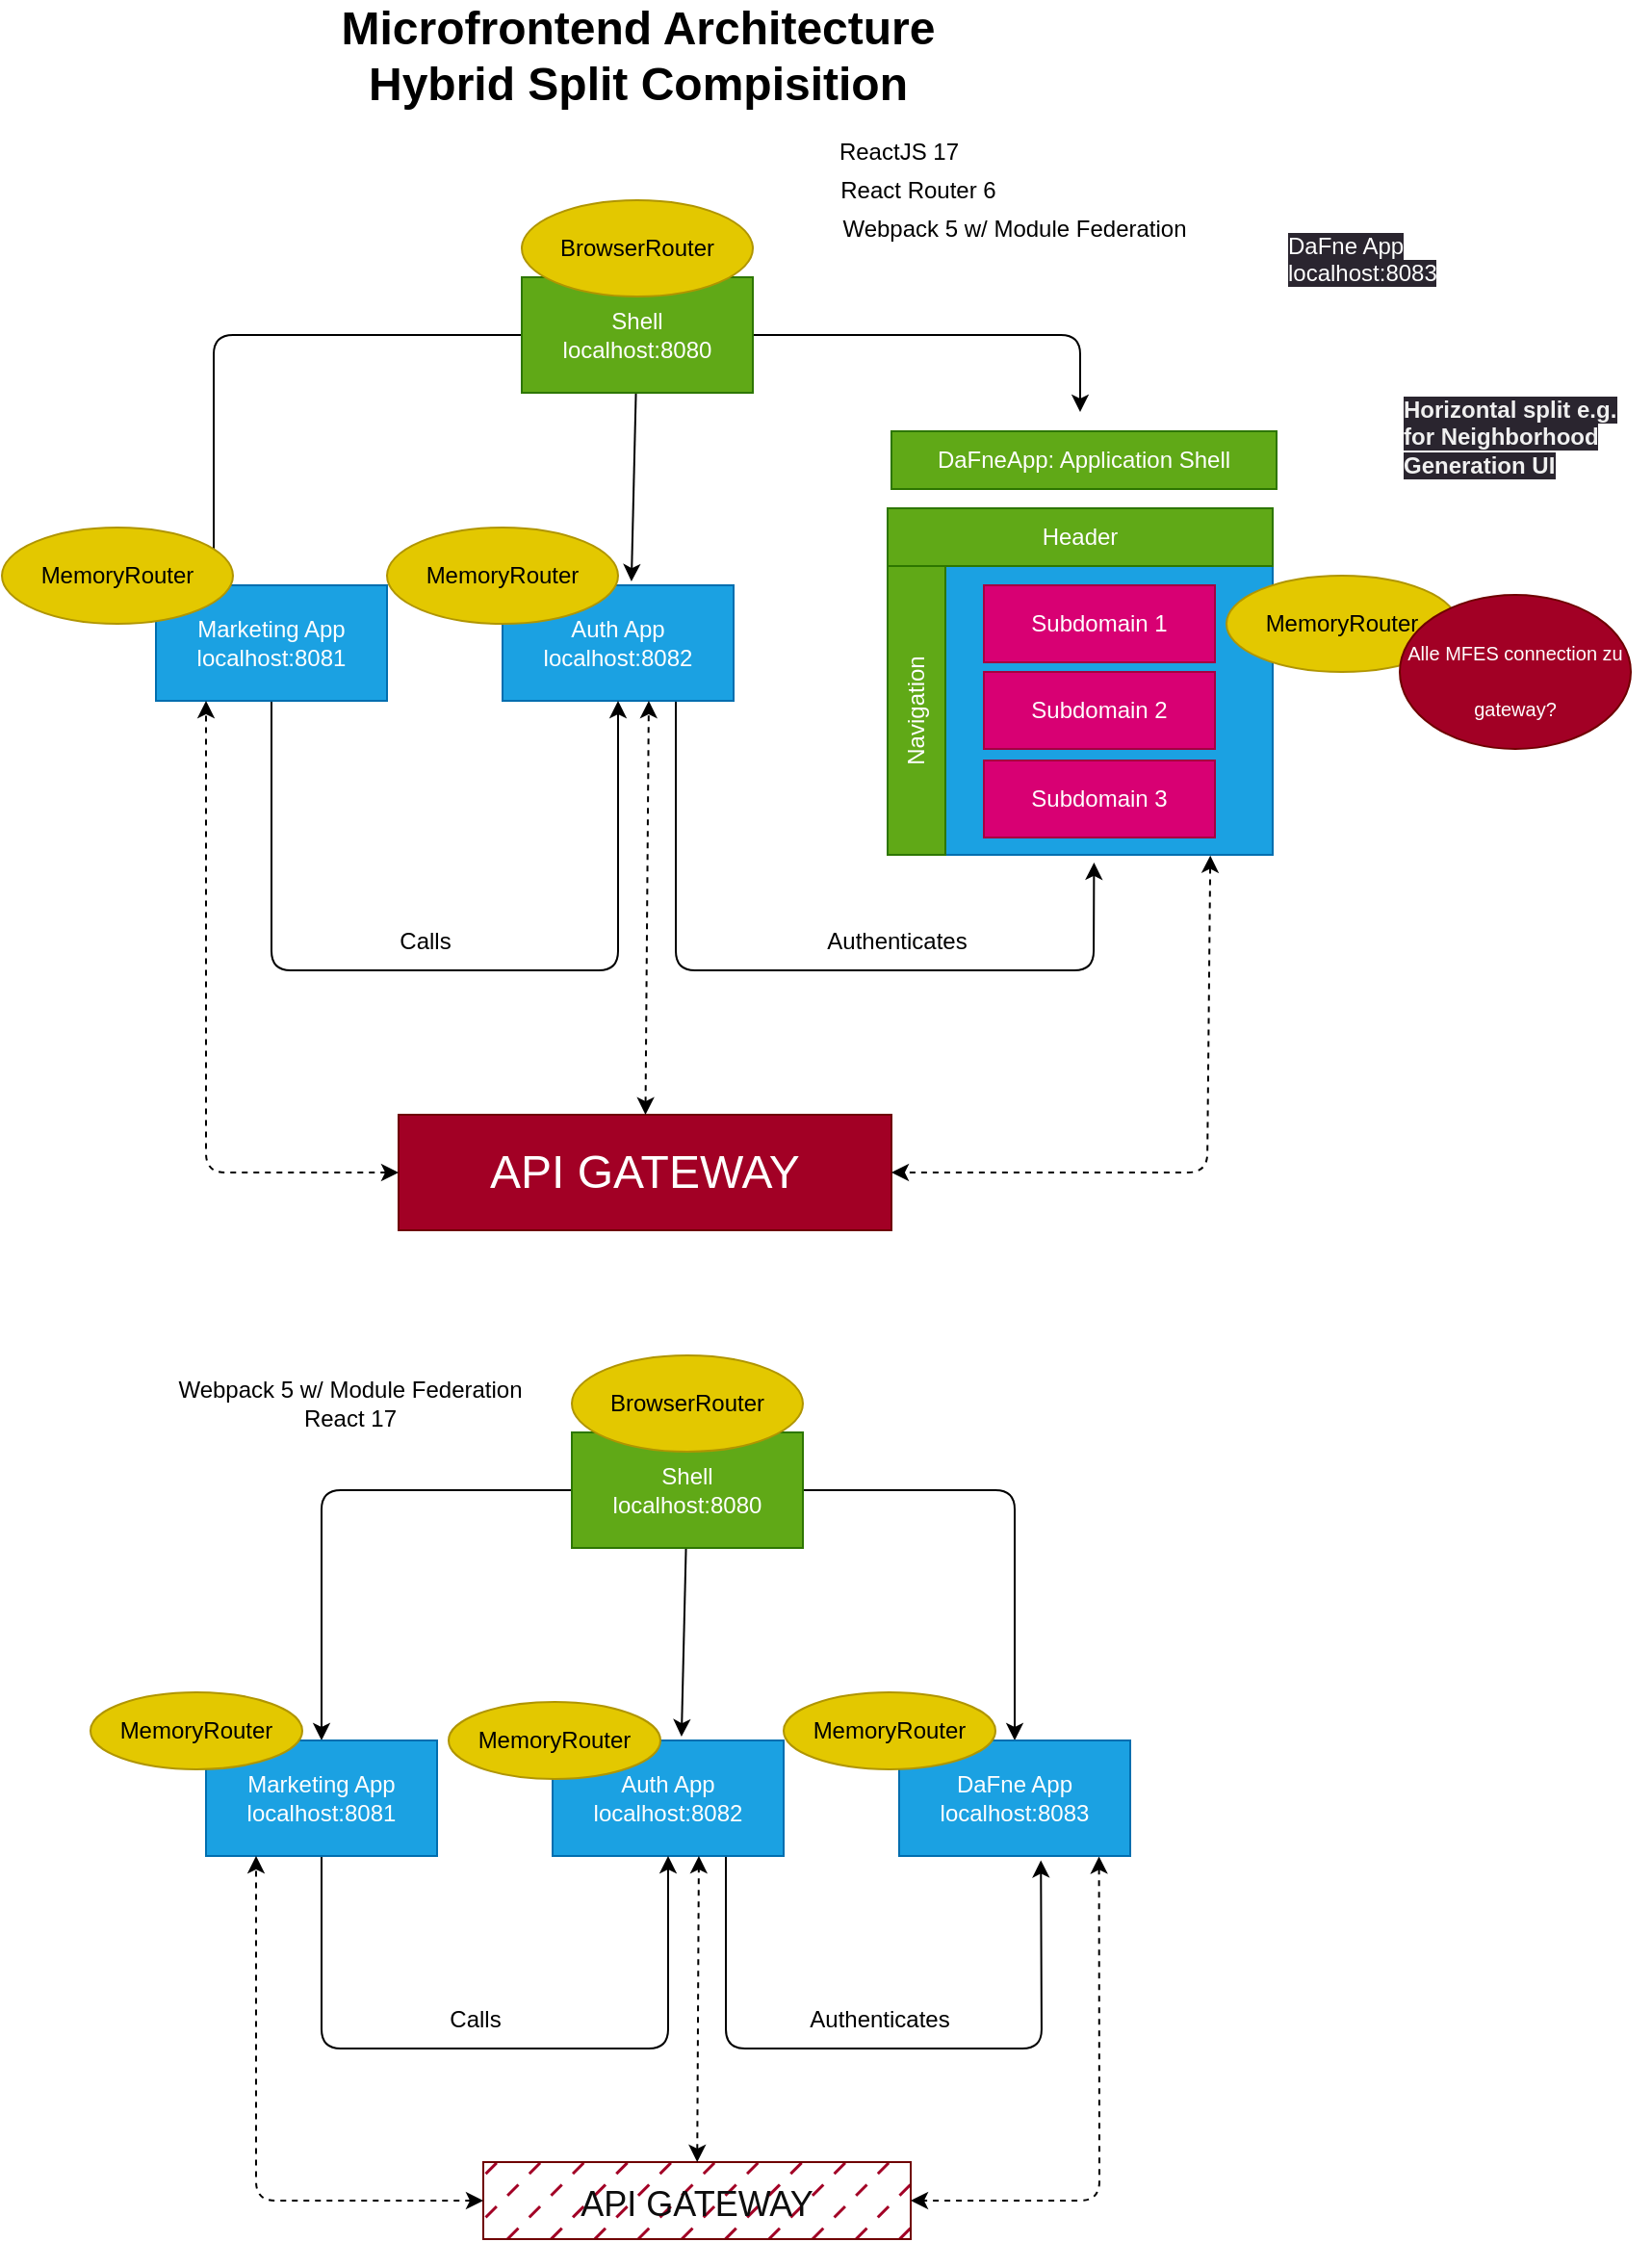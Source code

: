 <mxfile>
    <diagram id="IyZWFe1ruSiWswfkmLsf" name="Page-1">
        <mxGraphModel dx="709" dy="409" grid="1" gridSize="10" guides="1" tooltips="1" connect="1" arrows="1" fold="1" page="1" pageScale="1" pageWidth="827" pageHeight="1169" math="0" shadow="0">
            <root>
                <mxCell id="0"/>
                <mxCell id="1" parent="0"/>
                <mxCell id="7" style="edgeStyle=none;html=1;entryX=0.25;entryY=0;entryDx=0;entryDy=0;" parent="1" source="3" target="5" edge="1">
                    <mxGeometry relative="1" as="geometry">
                        <Array as="points">
                            <mxPoint x="144" y="180"/>
                        </Array>
                    </mxGeometry>
                </mxCell>
                <mxCell id="8" style="edgeStyle=none;html=1;entryX=0.558;entryY=-0.033;entryDx=0;entryDy=0;entryPerimeter=0;" parent="1" source="3" target="4" edge="1">
                    <mxGeometry relative="1" as="geometry"/>
                </mxCell>
                <mxCell id="9" style="edgeStyle=none;html=1;" parent="1" source="3" edge="1">
                    <mxGeometry relative="1" as="geometry">
                        <Array as="points">
                            <mxPoint x="594" y="180"/>
                        </Array>
                        <mxPoint x="594" y="220" as="targetPoint"/>
                    </mxGeometry>
                </mxCell>
                <mxCell id="3" value="Shell&lt;br&gt;localhost:8080" style="rounded=0;whiteSpace=wrap;html=1;fillColor=#60a917;fontColor=#ffffff;strokeColor=#2D7600;" parent="1" vertex="1">
                    <mxGeometry x="304" y="150" width="120" height="60" as="geometry"/>
                </mxCell>
                <mxCell id="14" style="edgeStyle=none;html=1;exitX=0.75;exitY=1;exitDx=0;exitDy=0;entryX=0.536;entryY=1.022;entryDx=0;entryDy=0;entryPerimeter=0;" parent="1" source="4" target="6" edge="1">
                    <mxGeometry relative="1" as="geometry">
                        <Array as="points">
                            <mxPoint x="384" y="510"/>
                            <mxPoint x="601" y="510"/>
                        </Array>
                        <mxPoint x="594" y="520" as="targetPoint"/>
                    </mxGeometry>
                </mxCell>
                <mxCell id="4" value="Auth App&lt;br&gt;localhost:8082" style="rounded=0;whiteSpace=wrap;html=1;fillColor=#1ba1e2;fontColor=#ffffff;strokeColor=#006EAF;" parent="1" vertex="1">
                    <mxGeometry x="294" y="310" width="120" height="60" as="geometry"/>
                </mxCell>
                <mxCell id="10" style="edgeStyle=none;html=1;entryX=0.5;entryY=1;entryDx=0;entryDy=0;" parent="1" source="5" target="4" edge="1">
                    <mxGeometry relative="1" as="geometry">
                        <Array as="points">
                            <mxPoint x="174" y="510"/>
                            <mxPoint x="354" y="510"/>
                        </Array>
                    </mxGeometry>
                </mxCell>
                <mxCell id="6" value="" style="rounded=0;whiteSpace=wrap;html=1;fillColor=#1ba1e2;fontColor=#ffffff;strokeColor=#006EAF;" parent="1" vertex="1">
                    <mxGeometry x="494" y="270" width="200" height="180" as="geometry"/>
                </mxCell>
                <mxCell id="5" value="Marketing App&lt;br&gt;localhost:8081" style="rounded=0;whiteSpace=wrap;html=1;fillColor=#1ba1e2;fontColor=#ffffff;strokeColor=#006EAF;" parent="1" vertex="1">
                    <mxGeometry x="114" y="310" width="120" height="60" as="geometry"/>
                </mxCell>
                <mxCell id="12" value="Calls" style="text;html=1;strokeColor=none;fillColor=none;align=center;verticalAlign=middle;whiteSpace=wrap;rounded=0;" parent="1" vertex="1">
                    <mxGeometry x="224" y="480" width="60" height="30" as="geometry"/>
                </mxCell>
                <mxCell id="13" value="Authenticates" style="text;html=1;strokeColor=none;fillColor=none;align=center;verticalAlign=middle;whiteSpace=wrap;rounded=0;" parent="1" vertex="1">
                    <mxGeometry x="474" y="480" width="50" height="30" as="geometry"/>
                </mxCell>
                <mxCell id="15" value="ReactJS 17" style="text;html=1;strokeColor=none;fillColor=none;align=center;verticalAlign=middle;whiteSpace=wrap;rounded=0;" parent="1" vertex="1">
                    <mxGeometry x="450" y="70" width="100" height="30" as="geometry"/>
                </mxCell>
                <mxCell id="16" value="React Router 6" style="text;html=1;strokeColor=none;fillColor=none;align=center;verticalAlign=middle;whiteSpace=wrap;rounded=0;" parent="1" vertex="1">
                    <mxGeometry x="460" y="90" width="100" height="30" as="geometry"/>
                </mxCell>
                <mxCell id="17" value="Webpack 5 w/ Module Federation" style="text;html=1;strokeColor=none;fillColor=none;align=center;verticalAlign=middle;whiteSpace=wrap;rounded=0;" parent="1" vertex="1">
                    <mxGeometry x="465" y="110" width="190" height="30" as="geometry"/>
                </mxCell>
                <mxCell id="21" value="BrowserRouter" style="ellipse;whiteSpace=wrap;html=1;fillColor=#e3c800;fontColor=#000000;strokeColor=#B09500;" parent="1" vertex="1">
                    <mxGeometry x="304" y="110" width="120" height="50" as="geometry"/>
                </mxCell>
                <mxCell id="22" value="MemoryRouter" style="ellipse;whiteSpace=wrap;html=1;fillColor=#e3c800;fontColor=#000000;strokeColor=#B09500;" parent="1" vertex="1">
                    <mxGeometry x="34" y="280" width="120" height="50" as="geometry"/>
                </mxCell>
                <mxCell id="23" value="MemoryRouter" style="ellipse;whiteSpace=wrap;html=1;fillColor=#e3c800;fontColor=#000000;strokeColor=#B09500;" parent="1" vertex="1">
                    <mxGeometry x="234" y="280" width="120" height="50" as="geometry"/>
                </mxCell>
                <mxCell id="26" value="Subdomain 1" style="rounded=0;whiteSpace=wrap;html=1;fillColor=#d80073;fontColor=#ffffff;strokeColor=#A50040;" parent="1" vertex="1">
                    <mxGeometry x="544" y="310" width="120" height="40" as="geometry"/>
                </mxCell>
                <mxCell id="28" value="&lt;meta charset=&quot;utf-8&quot;&gt;&lt;span style=&quot;color: rgb(255, 255, 255); font-family: Helvetica; font-size: 12px; font-style: normal; font-variant-ligatures: normal; font-variant-caps: normal; font-weight: 400; letter-spacing: normal; orphans: 2; text-align: center; text-indent: 0px; text-transform: none; widows: 2; word-spacing: 0px; -webkit-text-stroke-width: 0px; background-color: rgb(42, 37, 47); text-decoration-thickness: initial; text-decoration-style: initial; text-decoration-color: initial; float: none; display: inline !important;&quot;&gt;DaFne App&lt;/span&gt;&lt;br style=&quot;border-color: rgb(0, 0, 0); color: rgb(255, 255, 255); font-family: Helvetica; font-size: 12px; font-style: normal; font-variant-ligatures: normal; font-variant-caps: normal; font-weight: 400; letter-spacing: normal; orphans: 2; text-align: center; text-indent: 0px; text-transform: none; widows: 2; word-spacing: 0px; -webkit-text-stroke-width: 0px; background-color: rgb(42, 37, 47); text-decoration-thickness: initial; text-decoration-style: initial; text-decoration-color: initial;&quot;&gt;&lt;span style=&quot;color: rgb(255, 255, 255); font-family: Helvetica; font-size: 12px; font-style: normal; font-variant-ligatures: normal; font-variant-caps: normal; font-weight: 400; letter-spacing: normal; orphans: 2; text-align: center; text-indent: 0px; text-transform: none; widows: 2; word-spacing: 0px; -webkit-text-stroke-width: 0px; background-color: rgb(42, 37, 47); text-decoration-thickness: initial; text-decoration-style: initial; text-decoration-color: initial; float: none; display: inline !important;&quot;&gt;localhost:8083&lt;/span&gt;&lt;br style=&quot;border-color: rgb(0, 0, 0); color: rgb(255, 255, 255); font-family: Helvetica; font-size: 12px; font-style: normal; font-variant-ligatures: normal; font-variant-caps: normal; font-weight: 400; letter-spacing: normal; orphans: 2; text-align: center; text-indent: 0px; text-transform: none; widows: 2; word-spacing: 0px; -webkit-text-stroke-width: 0px; background-color: rgb(42, 37, 47); text-decoration-thickness: initial; text-decoration-style: initial; text-decoration-color: initial;&quot;&gt;&lt;br style=&quot;border-color: rgb(0, 0, 0); color: rgb(255, 255, 255); font-family: Helvetica; font-size: 12px; font-style: normal; font-variant-ligatures: normal; font-variant-caps: normal; font-weight: 400; letter-spacing: normal; orphans: 2; text-align: center; text-indent: 0px; text-transform: none; widows: 2; word-spacing: 0px; -webkit-text-stroke-width: 0px; background-color: rgb(42, 37, 47); text-decoration-thickness: initial; text-decoration-style: initial; text-decoration-color: initial;&quot;&gt;&lt;br style=&quot;border-color: rgb(0, 0, 0); color: rgb(255, 255, 255); font-family: Helvetica; font-size: 12px; font-style: normal; font-variant-ligatures: normal; font-variant-caps: normal; font-weight: 400; letter-spacing: normal; orphans: 2; text-align: center; text-indent: 0px; text-transform: none; widows: 2; word-spacing: 0px; -webkit-text-stroke-width: 0px; background-color: rgb(42, 37, 47); text-decoration-thickness: initial; text-decoration-style: initial; text-decoration-color: initial;&quot;&gt;&lt;br style=&quot;border-color: rgb(0, 0, 0); color: rgb(255, 255, 255); font-family: Helvetica; font-size: 12px; font-style: normal; font-variant-ligatures: normal; font-variant-caps: normal; font-weight: 400; letter-spacing: normal; orphans: 2; text-align: center; text-indent: 0px; text-transform: none; widows: 2; word-spacing: 0px; -webkit-text-stroke-width: 0px; background-color: rgb(42, 37, 47); text-decoration-thickness: initial; text-decoration-style: initial; text-decoration-color: initial;&quot;&gt;&lt;br style=&quot;border-color: rgb(0, 0, 0); color: rgb(255, 255, 255); font-family: Helvetica; font-size: 12px; font-style: normal; font-variant-ligatures: normal; font-variant-caps: normal; font-weight: 400; letter-spacing: normal; orphans: 2; text-align: center; text-indent: 0px; text-transform: none; widows: 2; word-spacing: 0px; -webkit-text-stroke-width: 0px; background-color: rgb(42, 37, 47); text-decoration-thickness: initial; text-decoration-style: initial; text-decoration-color: initial;&quot;&gt;&lt;br style=&quot;border-color: rgb(0, 0, 0); color: rgb(255, 255, 255); font-family: Helvetica; font-size: 12px; font-style: normal; font-variant-ligatures: normal; font-variant-caps: normal; font-weight: 400; letter-spacing: normal; orphans: 2; text-align: center; text-indent: 0px; text-transform: none; widows: 2; word-spacing: 0px; -webkit-text-stroke-width: 0px; background-color: rgb(42, 37, 47); text-decoration-thickness: initial; text-decoration-style: initial; text-decoration-color: initial;&quot;&gt;" style="text;whiteSpace=wrap;html=1;" parent="1" vertex="1">
                    <mxGeometry x="700" y="120" width="110" height="120" as="geometry"/>
                </mxCell>
                <mxCell id="31" value="Header" style="rounded=0;whiteSpace=wrap;html=1;fillColor=#60a917;fontColor=#ffffff;strokeColor=#2D7600;" parent="1" vertex="1">
                    <mxGeometry x="494" y="270" width="200" height="30" as="geometry"/>
                </mxCell>
                <mxCell id="33" value="Navigation" style="rounded=0;whiteSpace=wrap;html=1;fillColor=#60a917;fontColor=#ffffff;strokeColor=#2D7600;rotation=-90;" parent="1" vertex="1">
                    <mxGeometry x="434" y="360" width="150" height="30" as="geometry"/>
                </mxCell>
                <mxCell id="29" value="Subdomain 2" style="rounded=0;whiteSpace=wrap;html=1;fillColor=#d80073;fontColor=#ffffff;strokeColor=#A50040;" parent="1" vertex="1">
                    <mxGeometry x="544" y="355" width="120" height="40" as="geometry"/>
                </mxCell>
                <mxCell id="30" value="Subdomain 3" style="rounded=0;whiteSpace=wrap;html=1;fillColor=#d80073;fontColor=#ffffff;strokeColor=#A50040;" parent="1" vertex="1">
                    <mxGeometry x="544" y="401" width="120" height="40" as="geometry"/>
                </mxCell>
                <mxCell id="24" value="MemoryRouter" style="ellipse;whiteSpace=wrap;html=1;fillColor=#e3c800;fontColor=#000000;strokeColor=#B09500;" parent="1" vertex="1">
                    <mxGeometry x="670" y="305" width="120" height="50" as="geometry"/>
                </mxCell>
                <mxCell id="34" value="&lt;b&gt;&lt;font style=&quot;font-size: 24px;&quot;&gt;Microfrontend Architecture&lt;br&gt;Hybrid Split Compisition&lt;/font&gt;&lt;/b&gt;" style="text;html=1;strokeColor=none;fillColor=none;align=center;verticalAlign=middle;whiteSpace=wrap;rounded=0;" parent="1" vertex="1">
                    <mxGeometry x="163.5" y="20" width="401" height="30" as="geometry"/>
                </mxCell>
                <mxCell id="37" value="API GATEWAY" style="rounded=0;whiteSpace=wrap;html=1;fontSize=24;fillColor=#a20025;fontColor=#ffffff;strokeColor=#6F0000;" parent="1" vertex="1">
                    <mxGeometry x="240" y="585" width="256" height="60" as="geometry"/>
                </mxCell>
                <mxCell id="38" value="" style="endArrow=classic;startArrow=classic;html=1;fontSize=24;exitX=0;exitY=0.5;exitDx=0;exitDy=0;dashed=1;" parent="1" source="37" edge="1">
                    <mxGeometry width="50" height="50" relative="1" as="geometry">
                        <mxPoint x="90" y="420" as="sourcePoint"/>
                        <mxPoint x="140" y="370" as="targetPoint"/>
                        <Array as="points">
                            <mxPoint x="140" y="615"/>
                        </Array>
                    </mxGeometry>
                </mxCell>
                <mxCell id="39" value="" style="endArrow=classic;startArrow=classic;html=1;fontSize=24;dashed=1;entryX=0.633;entryY=1;entryDx=0;entryDy=0;entryPerimeter=0;" parent="1" source="37" target="4" edge="1">
                    <mxGeometry width="50" height="50" relative="1" as="geometry">
                        <mxPoint x="320" y="580" as="sourcePoint"/>
                        <mxPoint x="320" y="370" as="targetPoint"/>
                        <Array as="points"/>
                    </mxGeometry>
                </mxCell>
                <mxCell id="40" value="" style="endArrow=classic;startArrow=classic;html=1;fontSize=24;dashed=1;entryX=1;entryY=0.5;entryDx=0;entryDy=0;exitX=0.838;exitY=1.002;exitDx=0;exitDy=0;exitPerimeter=0;" parent="1" source="6" target="37" edge="1">
                    <mxGeometry width="50" height="50" relative="1" as="geometry">
                        <mxPoint x="603.5" y="740" as="sourcePoint"/>
                        <mxPoint x="710" y="520" as="targetPoint"/>
                        <Array as="points">
                            <mxPoint x="660" y="615"/>
                        </Array>
                    </mxGeometry>
                </mxCell>
                <mxCell id="42" value="&lt;font style=&quot;font-size: 10px;&quot;&gt;Alle MFES connection zu gateway?&lt;/font&gt;" style="ellipse;whiteSpace=wrap;html=1;fontSize=24;fillColor=#a20025;fontColor=#ffffff;strokeColor=#6F0000;" parent="1" vertex="1">
                    <mxGeometry x="760" y="315" width="120" height="80" as="geometry"/>
                </mxCell>
                <mxCell id="48" value="&lt;meta charset=&quot;utf-8&quot;&gt;&lt;b style=&quot;border-color: rgb(0, 0, 0); color: rgb(240, 240, 240); font-family: Helvetica; font-size: 12px; font-style: normal; font-variant-ligatures: normal; font-variant-caps: normal; letter-spacing: normal; orphans: 2; text-align: center; text-indent: 0px; text-transform: none; widows: 2; word-spacing: 0px; -webkit-text-stroke-width: 0px; background-color: rgb(42, 37, 47); text-decoration-thickness: initial; text-decoration-style: initial; text-decoration-color: initial;&quot;&gt;Horizontal split e.g. for Neighborhood Generation UI&lt;/b&gt;" style="text;whiteSpace=wrap;html=1;fontSize=10;" parent="1" vertex="1">
                    <mxGeometry x="760" y="205" width="130" height="40" as="geometry"/>
                </mxCell>
                <mxCell id="49" value="DaFneApp: Application Shell" style="rounded=0;whiteSpace=wrap;html=1;fillColor=#60a917;fontColor=#ffffff;strokeColor=#2D7600;" parent="1" vertex="1">
                    <mxGeometry x="496" y="230" width="200" height="30" as="geometry"/>
                </mxCell>
                <mxCell id="50" style="edgeStyle=none;html=1;entryX=0.5;entryY=0;entryDx=0;entryDy=0;" parent="1" source="53" target="58" edge="1">
                    <mxGeometry relative="1" as="geometry">
                        <Array as="points">
                            <mxPoint x="200" y="780"/>
                        </Array>
                    </mxGeometry>
                </mxCell>
                <mxCell id="51" style="edgeStyle=none;html=1;entryX=0.558;entryY=-0.033;entryDx=0;entryDy=0;entryPerimeter=0;" parent="1" source="53" target="55" edge="1">
                    <mxGeometry relative="1" as="geometry"/>
                </mxCell>
                <mxCell id="52" style="edgeStyle=none;html=1;entryX=0.5;entryY=0;entryDx=0;entryDy=0;" parent="1" source="53" target="76" edge="1">
                    <mxGeometry relative="1" as="geometry">
                        <Array as="points">
                            <mxPoint x="560" y="780"/>
                        </Array>
                        <mxPoint x="620" y="820" as="targetPoint"/>
                    </mxGeometry>
                </mxCell>
                <mxCell id="53" value="Shell&lt;br&gt;localhost:8080" style="rounded=0;whiteSpace=wrap;html=1;fillColor=#60a917;fontColor=#ffffff;strokeColor=#2D7600;" parent="1" vertex="1">
                    <mxGeometry x="330" y="750" width="120" height="60" as="geometry"/>
                </mxCell>
                <mxCell id="54" style="edgeStyle=none;html=1;exitX=0.75;exitY=1;exitDx=0;exitDy=0;entryX=0.536;entryY=1.022;entryDx=0;entryDy=0;entryPerimeter=0;" parent="1" source="55" edge="1">
                    <mxGeometry relative="1" as="geometry">
                        <Array as="points">
                            <mxPoint x="410" y="1070"/>
                            <mxPoint x="500" y="1070"/>
                            <mxPoint x="574" y="1070"/>
                        </Array>
                        <mxPoint x="573.6" y="972.2" as="targetPoint"/>
                    </mxGeometry>
                </mxCell>
                <mxCell id="55" value="Auth App&lt;br&gt;localhost:8082" style="rounded=0;whiteSpace=wrap;html=1;fillColor=#1ba1e2;fontColor=#ffffff;strokeColor=#006EAF;" parent="1" vertex="1">
                    <mxGeometry x="320" y="910" width="120" height="60" as="geometry"/>
                </mxCell>
                <mxCell id="56" style="edgeStyle=none;html=1;entryX=0.5;entryY=1;entryDx=0;entryDy=0;" parent="1" source="58" target="55" edge="1">
                    <mxGeometry relative="1" as="geometry">
                        <Array as="points">
                            <mxPoint x="200" y="1070"/>
                            <mxPoint x="380" y="1070"/>
                        </Array>
                    </mxGeometry>
                </mxCell>
                <mxCell id="58" value="Marketing App&lt;br&gt;localhost:8081" style="rounded=0;whiteSpace=wrap;html=1;fillColor=#1ba1e2;fontColor=#ffffff;strokeColor=#006EAF;" parent="1" vertex="1">
                    <mxGeometry x="140" y="910" width="120" height="60" as="geometry"/>
                </mxCell>
                <mxCell id="59" value="Calls" style="text;html=1;strokeColor=none;fillColor=none;align=center;verticalAlign=middle;whiteSpace=wrap;rounded=0;" parent="1" vertex="1">
                    <mxGeometry x="250" y="1040" width="60" height="30" as="geometry"/>
                </mxCell>
                <mxCell id="60" value="Authenticates" style="text;html=1;strokeColor=none;fillColor=none;align=center;verticalAlign=middle;whiteSpace=wrap;rounded=0;" parent="1" vertex="1">
                    <mxGeometry x="465" y="1040" width="50" height="30" as="geometry"/>
                </mxCell>
                <mxCell id="62" value="Webpack 5 w/ Module Federation&lt;br&gt;React 17" style="text;html=1;strokeColor=none;fillColor=none;align=center;verticalAlign=middle;whiteSpace=wrap;rounded=0;" parent="1" vertex="1">
                    <mxGeometry x="120" y="720" width="190" height="30" as="geometry"/>
                </mxCell>
                <mxCell id="63" value="BrowserRouter" style="ellipse;whiteSpace=wrap;html=1;fillColor=#e3c800;fontColor=#000000;strokeColor=#B09500;" parent="1" vertex="1">
                    <mxGeometry x="330" y="710" width="120" height="50" as="geometry"/>
                </mxCell>
                <mxCell id="64" value="MemoryRouter" style="ellipse;whiteSpace=wrap;html=1;fillColor=#e3c800;fontColor=#000000;strokeColor=#B09500;" parent="1" vertex="1">
                    <mxGeometry x="80" y="885" width="110" height="40" as="geometry"/>
                </mxCell>
                <mxCell id="65" value="MemoryRouter" style="ellipse;whiteSpace=wrap;html=1;fillColor=#e3c800;fontColor=#000000;strokeColor=#B09500;" parent="1" vertex="1">
                    <mxGeometry x="266" y="890" width="110" height="40" as="geometry"/>
                </mxCell>
                <mxCell id="71" value="&lt;font color=&quot;#0d0d0d&quot; style=&quot;font-size: 18px;&quot;&gt;API GATEWAY&lt;/font&gt;" style="rounded=0;whiteSpace=wrap;html=1;fontSize=24;fillColor=#a20025;strokeColor=#6F0000;fontColor=#ffffff;gradientColor=none;fillStyle=dashed;" parent="1" vertex="1">
                    <mxGeometry x="284" y="1129" width="222" height="40" as="geometry"/>
                </mxCell>
                <mxCell id="72" value="" style="endArrow=classic;startArrow=classic;html=1;fontSize=24;exitX=0;exitY=0.5;exitDx=0;exitDy=0;dashed=1;" parent="1" source="71" edge="1">
                    <mxGeometry width="50" height="50" relative="1" as="geometry">
                        <mxPoint x="116" y="1020" as="sourcePoint"/>
                        <mxPoint x="166" y="970.0" as="targetPoint"/>
                        <Array as="points">
                            <mxPoint x="166" y="1149"/>
                        </Array>
                    </mxGeometry>
                </mxCell>
                <mxCell id="73" value="" style="endArrow=classic;startArrow=classic;html=1;fontSize=24;dashed=1;entryX=0.633;entryY=1;entryDx=0;entryDy=0;entryPerimeter=0;" parent="1" source="71" target="55" edge="1">
                    <mxGeometry width="50" height="50" relative="1" as="geometry">
                        <mxPoint x="346" y="1180" as="sourcePoint"/>
                        <mxPoint x="346" y="970" as="targetPoint"/>
                        <Array as="points"/>
                    </mxGeometry>
                </mxCell>
                <mxCell id="74" value="" style="endArrow=classic;startArrow=classic;html=1;fontSize=24;dashed=1;entryX=1;entryY=0.5;entryDx=0;entryDy=0;exitX=0.838;exitY=1.002;exitDx=0;exitDy=0;exitPerimeter=0;" parent="1" target="71" edge="1">
                    <mxGeometry width="50" height="50" relative="1" as="geometry">
                        <mxPoint x="603.8" y="970.2" as="sourcePoint"/>
                        <mxPoint x="736" y="1120" as="targetPoint"/>
                        <Array as="points">
                            <mxPoint x="604" y="1149"/>
                            <mxPoint x="560" y="1149"/>
                        </Array>
                    </mxGeometry>
                </mxCell>
                <mxCell id="76" value="DaFne App&lt;br&gt;localhost:8083" style="rounded=0;whiteSpace=wrap;html=1;fillColor=#1ba1e2;fontColor=#ffffff;strokeColor=#006EAF;" parent="1" vertex="1">
                    <mxGeometry x="500" y="910" width="120" height="60" as="geometry"/>
                </mxCell>
                <mxCell id="77" value="MemoryRouter" style="ellipse;whiteSpace=wrap;html=1;fillColor=#e3c800;fontColor=#000000;strokeColor=#B09500;" parent="1" vertex="1">
                    <mxGeometry x="440" y="885" width="110" height="40" as="geometry"/>
                </mxCell>
            </root>
        </mxGraphModel>
    </diagram>
</mxfile>